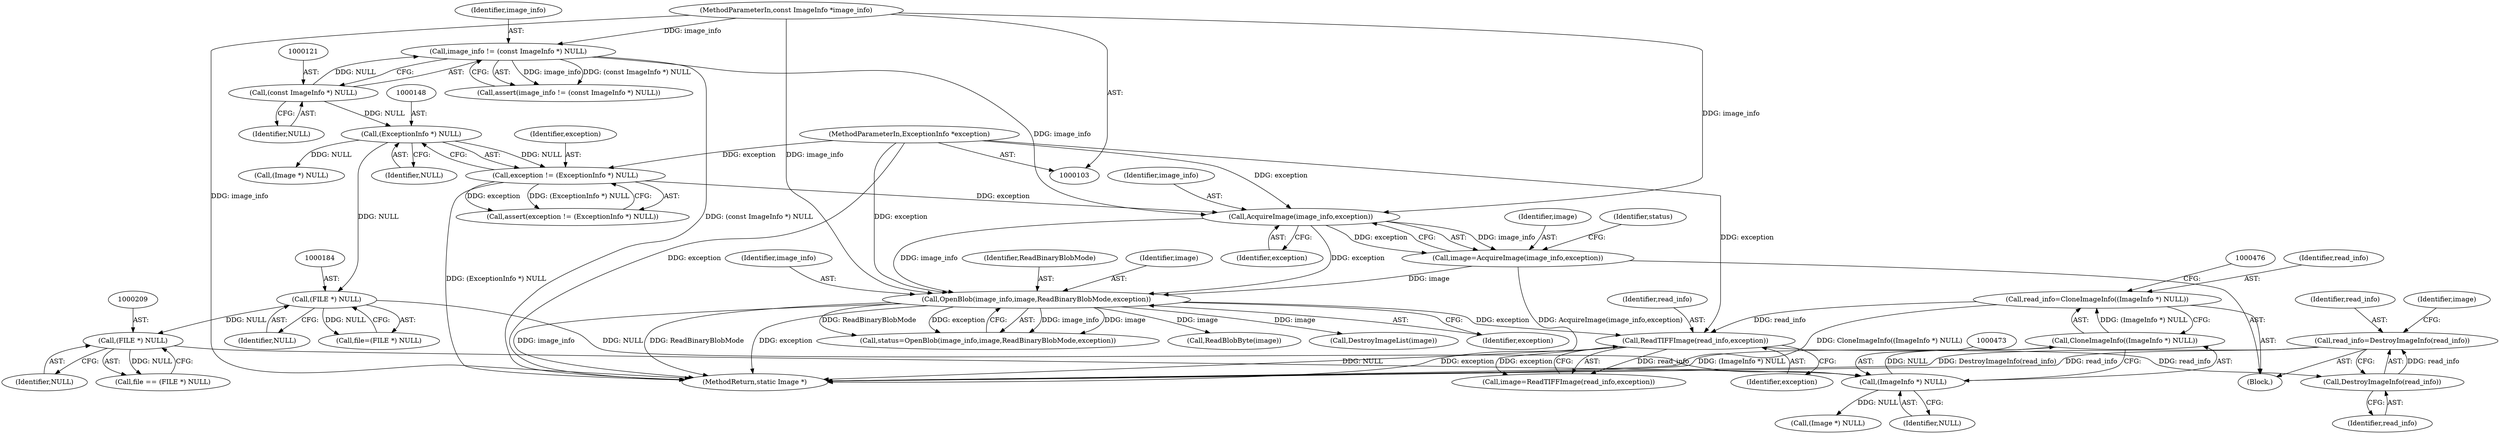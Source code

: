 digraph "0_ImageMagick_4e914bbe371433f0590cefdf3bd5f3a5710069f9@API" {
"1000489" [label="(Call,read_info=DestroyImageInfo(read_info))"];
"1000491" [label="(Call,DestroyImageInfo(read_info))"];
"1000486" [label="(Call,ReadTIFFImage(read_info,exception))"];
"1000469" [label="(Call,read_info=CloneImageInfo((ImageInfo *) NULL))"];
"1000471" [label="(Call,CloneImageInfo((ImageInfo *) NULL))"];
"1000472" [label="(Call,(ImageInfo *) NULL)"];
"1000183" [label="(Call,(FILE *) NULL)"];
"1000147" [label="(Call,(ExceptionInfo *) NULL)"];
"1000120" [label="(Call,(const ImageInfo *) NULL)"];
"1000208" [label="(Call,(FILE *) NULL)"];
"1000163" [label="(Call,OpenBlob(image_info,image,ReadBinaryBlobMode,exception))"];
"1000158" [label="(Call,AcquireImage(image_info,exception))"];
"1000118" [label="(Call,image_info != (const ImageInfo *) NULL)"];
"1000104" [label="(MethodParameterIn,const ImageInfo *image_info)"];
"1000145" [label="(Call,exception != (ExceptionInfo *) NULL)"];
"1000105" [label="(MethodParameterIn,ExceptionInfo *exception)"];
"1000156" [label="(Call,image=AcquireImage(image_info,exception))"];
"1000166" [label="(Identifier,ReadBinaryBlobMode)"];
"1000175" [label="(Call,DestroyImageList(image))"];
"1000486" [label="(Call,ReadTIFFImage(read_info,exception))"];
"1000490" [label="(Identifier,read_info)"];
"1000491" [label="(Call,DestroyImageInfo(read_info))"];
"1000495" [label="(Identifier,image)"];
"1000122" [label="(Identifier,NULL)"];
"1000167" [label="(Identifier,exception)"];
"1000496" [label="(Call,(Image *) NULL)"];
"1000487" [label="(Identifier,read_info)"];
"1000206" [label="(Call,file == (FILE *) NULL)"];
"1000157" [label="(Identifier,image)"];
"1000104" [label="(MethodParameterIn,const ImageInfo *image_info)"];
"1000117" [label="(Call,assert(image_info != (const ImageInfo *) NULL))"];
"1000210" [label="(Identifier,NULL)"];
"1000165" [label="(Identifier,image)"];
"1000471" [label="(Call,CloneImageInfo((ImageInfo *) NULL))"];
"1000474" [label="(Identifier,NULL)"];
"1000120" [label="(Call,(const ImageInfo *) NULL)"];
"1000161" [label="(Call,status=OpenBlob(image_info,image,ReadBinaryBlobMode,exception))"];
"1000164" [label="(Identifier,image_info)"];
"1000118" [label="(Call,image_info != (const ImageInfo *) NULL)"];
"1000156" [label="(Call,image=AcquireImage(image_info,exception))"];
"1000147" [label="(Call,(ExceptionInfo *) NULL)"];
"1000542" [label="(MethodReturn,static Image *)"];
"1000492" [label="(Identifier,read_info)"];
"1000160" [label="(Identifier,exception)"];
"1000119" [label="(Identifier,image_info)"];
"1000488" [label="(Identifier,exception)"];
"1000146" [label="(Identifier,exception)"];
"1000183" [label="(Call,(FILE *) NULL)"];
"1000178" [label="(Call,(Image *) NULL)"];
"1000472" [label="(Call,(ImageInfo *) NULL)"];
"1000489" [label="(Call,read_info=DestroyImageInfo(read_info))"];
"1000159" [label="(Identifier,image_info)"];
"1000162" [label="(Identifier,status)"];
"1000163" [label="(Call,OpenBlob(image_info,image,ReadBinaryBlobMode,exception))"];
"1000470" [label="(Identifier,read_info)"];
"1000106" [label="(Block,)"];
"1000149" [label="(Identifier,NULL)"];
"1000426" [label="(Call,ReadBlobByte(image))"];
"1000469" [label="(Call,read_info=CloneImageInfo((ImageInfo *) NULL))"];
"1000145" [label="(Call,exception != (ExceptionInfo *) NULL)"];
"1000105" [label="(MethodParameterIn,ExceptionInfo *exception)"];
"1000484" [label="(Call,image=ReadTIFFImage(read_info,exception))"];
"1000158" [label="(Call,AcquireImage(image_info,exception))"];
"1000208" [label="(Call,(FILE *) NULL)"];
"1000185" [label="(Identifier,NULL)"];
"1000181" [label="(Call,file=(FILE *) NULL)"];
"1000144" [label="(Call,assert(exception != (ExceptionInfo *) NULL))"];
"1000489" -> "1000106"  [label="AST: "];
"1000489" -> "1000491"  [label="CFG: "];
"1000490" -> "1000489"  [label="AST: "];
"1000491" -> "1000489"  [label="AST: "];
"1000495" -> "1000489"  [label="CFG: "];
"1000489" -> "1000542"  [label="DDG: DestroyImageInfo(read_info)"];
"1000489" -> "1000542"  [label="DDG: read_info"];
"1000491" -> "1000489"  [label="DDG: read_info"];
"1000491" -> "1000492"  [label="CFG: "];
"1000492" -> "1000491"  [label="AST: "];
"1000486" -> "1000491"  [label="DDG: read_info"];
"1000486" -> "1000484"  [label="AST: "];
"1000486" -> "1000488"  [label="CFG: "];
"1000487" -> "1000486"  [label="AST: "];
"1000488" -> "1000486"  [label="AST: "];
"1000484" -> "1000486"  [label="CFG: "];
"1000486" -> "1000542"  [label="DDG: exception"];
"1000486" -> "1000484"  [label="DDG: read_info"];
"1000486" -> "1000484"  [label="DDG: exception"];
"1000469" -> "1000486"  [label="DDG: read_info"];
"1000163" -> "1000486"  [label="DDG: exception"];
"1000105" -> "1000486"  [label="DDG: exception"];
"1000469" -> "1000106"  [label="AST: "];
"1000469" -> "1000471"  [label="CFG: "];
"1000470" -> "1000469"  [label="AST: "];
"1000471" -> "1000469"  [label="AST: "];
"1000476" -> "1000469"  [label="CFG: "];
"1000469" -> "1000542"  [label="DDG: CloneImageInfo((ImageInfo *) NULL)"];
"1000471" -> "1000469"  [label="DDG: (ImageInfo *) NULL"];
"1000471" -> "1000472"  [label="CFG: "];
"1000472" -> "1000471"  [label="AST: "];
"1000471" -> "1000542"  [label="DDG: (ImageInfo *) NULL"];
"1000472" -> "1000471"  [label="DDG: NULL"];
"1000472" -> "1000474"  [label="CFG: "];
"1000473" -> "1000472"  [label="AST: "];
"1000474" -> "1000472"  [label="AST: "];
"1000183" -> "1000472"  [label="DDG: NULL"];
"1000208" -> "1000472"  [label="DDG: NULL"];
"1000472" -> "1000496"  [label="DDG: NULL"];
"1000183" -> "1000181"  [label="AST: "];
"1000183" -> "1000185"  [label="CFG: "];
"1000184" -> "1000183"  [label="AST: "];
"1000185" -> "1000183"  [label="AST: "];
"1000181" -> "1000183"  [label="CFG: "];
"1000183" -> "1000181"  [label="DDG: NULL"];
"1000147" -> "1000183"  [label="DDG: NULL"];
"1000183" -> "1000208"  [label="DDG: NULL"];
"1000147" -> "1000145"  [label="AST: "];
"1000147" -> "1000149"  [label="CFG: "];
"1000148" -> "1000147"  [label="AST: "];
"1000149" -> "1000147"  [label="AST: "];
"1000145" -> "1000147"  [label="CFG: "];
"1000147" -> "1000145"  [label="DDG: NULL"];
"1000120" -> "1000147"  [label="DDG: NULL"];
"1000147" -> "1000178"  [label="DDG: NULL"];
"1000120" -> "1000118"  [label="AST: "];
"1000120" -> "1000122"  [label="CFG: "];
"1000121" -> "1000120"  [label="AST: "];
"1000122" -> "1000120"  [label="AST: "];
"1000118" -> "1000120"  [label="CFG: "];
"1000120" -> "1000118"  [label="DDG: NULL"];
"1000208" -> "1000206"  [label="AST: "];
"1000208" -> "1000210"  [label="CFG: "];
"1000209" -> "1000208"  [label="AST: "];
"1000210" -> "1000208"  [label="AST: "];
"1000206" -> "1000208"  [label="CFG: "];
"1000208" -> "1000206"  [label="DDG: NULL"];
"1000163" -> "1000161"  [label="AST: "];
"1000163" -> "1000167"  [label="CFG: "];
"1000164" -> "1000163"  [label="AST: "];
"1000165" -> "1000163"  [label="AST: "];
"1000166" -> "1000163"  [label="AST: "];
"1000167" -> "1000163"  [label="AST: "];
"1000161" -> "1000163"  [label="CFG: "];
"1000163" -> "1000542"  [label="DDG: image_info"];
"1000163" -> "1000542"  [label="DDG: ReadBinaryBlobMode"];
"1000163" -> "1000542"  [label="DDG: exception"];
"1000163" -> "1000161"  [label="DDG: image_info"];
"1000163" -> "1000161"  [label="DDG: image"];
"1000163" -> "1000161"  [label="DDG: ReadBinaryBlobMode"];
"1000163" -> "1000161"  [label="DDG: exception"];
"1000158" -> "1000163"  [label="DDG: image_info"];
"1000158" -> "1000163"  [label="DDG: exception"];
"1000104" -> "1000163"  [label="DDG: image_info"];
"1000156" -> "1000163"  [label="DDG: image"];
"1000105" -> "1000163"  [label="DDG: exception"];
"1000163" -> "1000175"  [label="DDG: image"];
"1000163" -> "1000426"  [label="DDG: image"];
"1000158" -> "1000156"  [label="AST: "];
"1000158" -> "1000160"  [label="CFG: "];
"1000159" -> "1000158"  [label="AST: "];
"1000160" -> "1000158"  [label="AST: "];
"1000156" -> "1000158"  [label="CFG: "];
"1000158" -> "1000156"  [label="DDG: image_info"];
"1000158" -> "1000156"  [label="DDG: exception"];
"1000118" -> "1000158"  [label="DDG: image_info"];
"1000104" -> "1000158"  [label="DDG: image_info"];
"1000145" -> "1000158"  [label="DDG: exception"];
"1000105" -> "1000158"  [label="DDG: exception"];
"1000118" -> "1000117"  [label="AST: "];
"1000119" -> "1000118"  [label="AST: "];
"1000117" -> "1000118"  [label="CFG: "];
"1000118" -> "1000542"  [label="DDG: (const ImageInfo *) NULL"];
"1000118" -> "1000117"  [label="DDG: image_info"];
"1000118" -> "1000117"  [label="DDG: (const ImageInfo *) NULL"];
"1000104" -> "1000118"  [label="DDG: image_info"];
"1000104" -> "1000103"  [label="AST: "];
"1000104" -> "1000542"  [label="DDG: image_info"];
"1000145" -> "1000144"  [label="AST: "];
"1000146" -> "1000145"  [label="AST: "];
"1000144" -> "1000145"  [label="CFG: "];
"1000145" -> "1000542"  [label="DDG: (ExceptionInfo *) NULL"];
"1000145" -> "1000144"  [label="DDG: exception"];
"1000145" -> "1000144"  [label="DDG: (ExceptionInfo *) NULL"];
"1000105" -> "1000145"  [label="DDG: exception"];
"1000105" -> "1000103"  [label="AST: "];
"1000105" -> "1000542"  [label="DDG: exception"];
"1000156" -> "1000106"  [label="AST: "];
"1000157" -> "1000156"  [label="AST: "];
"1000162" -> "1000156"  [label="CFG: "];
"1000156" -> "1000542"  [label="DDG: AcquireImage(image_info,exception)"];
}
